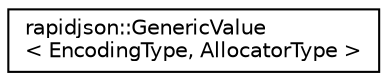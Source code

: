 digraph "Graphical Class Hierarchy"
{
 // INTERACTIVE_SVG=YES
 // LATEX_PDF_SIZE
  edge [fontname="Helvetica",fontsize="10",labelfontname="Helvetica",labelfontsize="10"];
  node [fontname="Helvetica",fontsize="10",shape=record];
  rankdir="LR";
  Node0 [label="rapidjson::GenericValue\l\< EncodingType, AllocatorType \>",height=0.2,width=0.4,color="black", fillcolor="white", style="filled",URL="$classrapidjson_1_1_generic_value.html",tooltip=" "];
}
